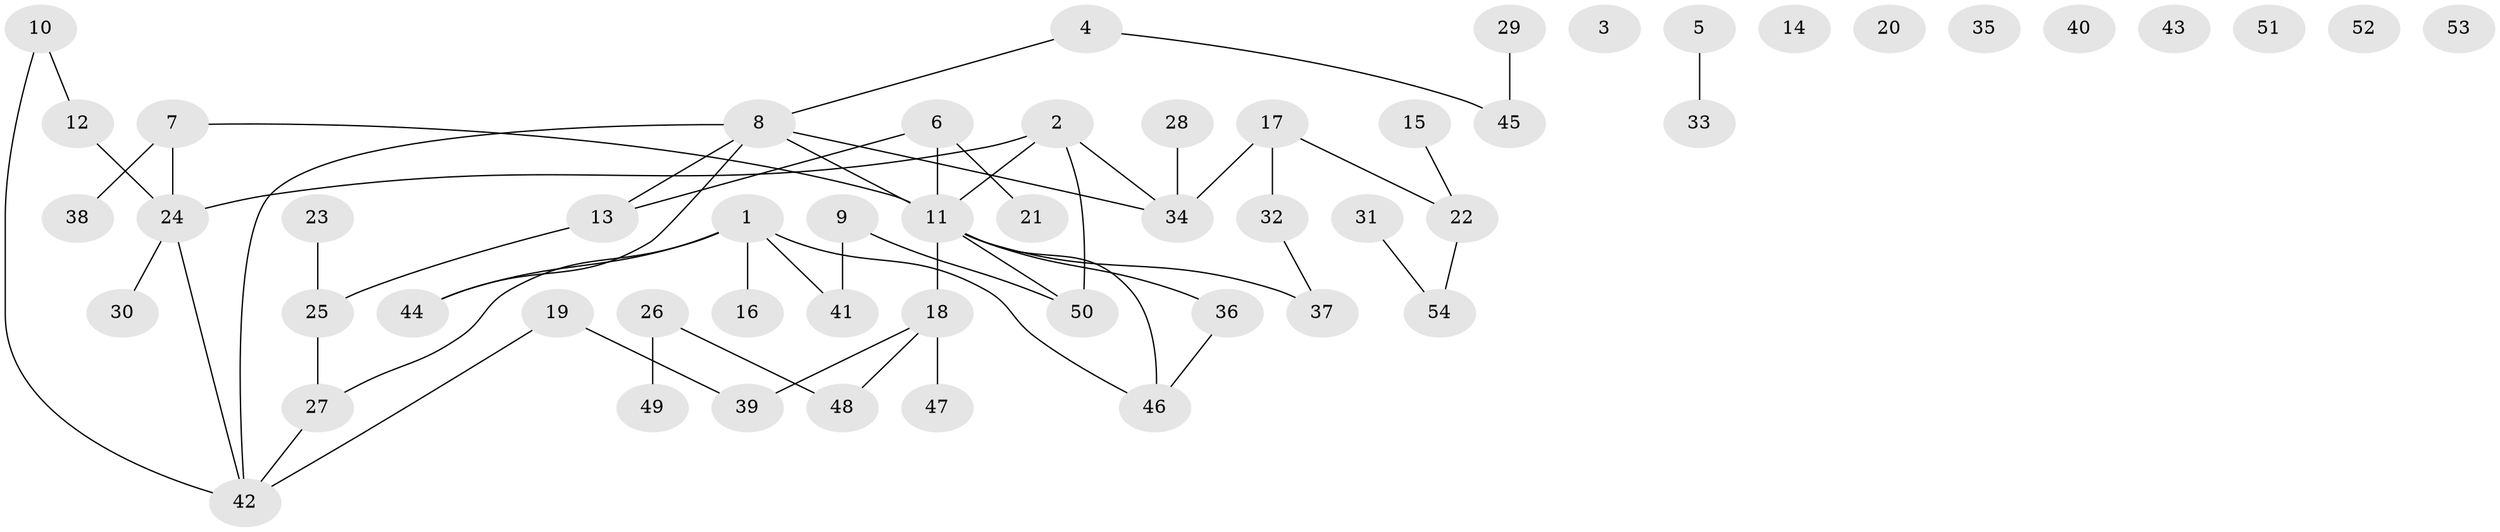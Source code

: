 // Generated by graph-tools (version 1.1) at 2025/12/03/09/25 04:12:54]
// undirected, 54 vertices, 56 edges
graph export_dot {
graph [start="1"]
  node [color=gray90,style=filled];
  1;
  2;
  3;
  4;
  5;
  6;
  7;
  8;
  9;
  10;
  11;
  12;
  13;
  14;
  15;
  16;
  17;
  18;
  19;
  20;
  21;
  22;
  23;
  24;
  25;
  26;
  27;
  28;
  29;
  30;
  31;
  32;
  33;
  34;
  35;
  36;
  37;
  38;
  39;
  40;
  41;
  42;
  43;
  44;
  45;
  46;
  47;
  48;
  49;
  50;
  51;
  52;
  53;
  54;
  1 -- 16;
  1 -- 27;
  1 -- 41;
  1 -- 44;
  1 -- 46;
  2 -- 11;
  2 -- 24;
  2 -- 34;
  2 -- 50;
  4 -- 8;
  4 -- 45;
  5 -- 33;
  6 -- 11;
  6 -- 13;
  6 -- 21;
  7 -- 11;
  7 -- 24;
  7 -- 38;
  8 -- 11;
  8 -- 13;
  8 -- 34;
  8 -- 42;
  8 -- 44;
  9 -- 41;
  9 -- 50;
  10 -- 12;
  10 -- 42;
  11 -- 18;
  11 -- 36;
  11 -- 37;
  11 -- 46;
  11 -- 50;
  12 -- 24;
  13 -- 25;
  15 -- 22;
  17 -- 22;
  17 -- 32;
  17 -- 34;
  18 -- 39;
  18 -- 47;
  18 -- 48;
  19 -- 39;
  19 -- 42;
  22 -- 54;
  23 -- 25;
  24 -- 30;
  24 -- 42;
  25 -- 27;
  26 -- 48;
  26 -- 49;
  27 -- 42;
  28 -- 34;
  29 -- 45;
  31 -- 54;
  32 -- 37;
  36 -- 46;
}
